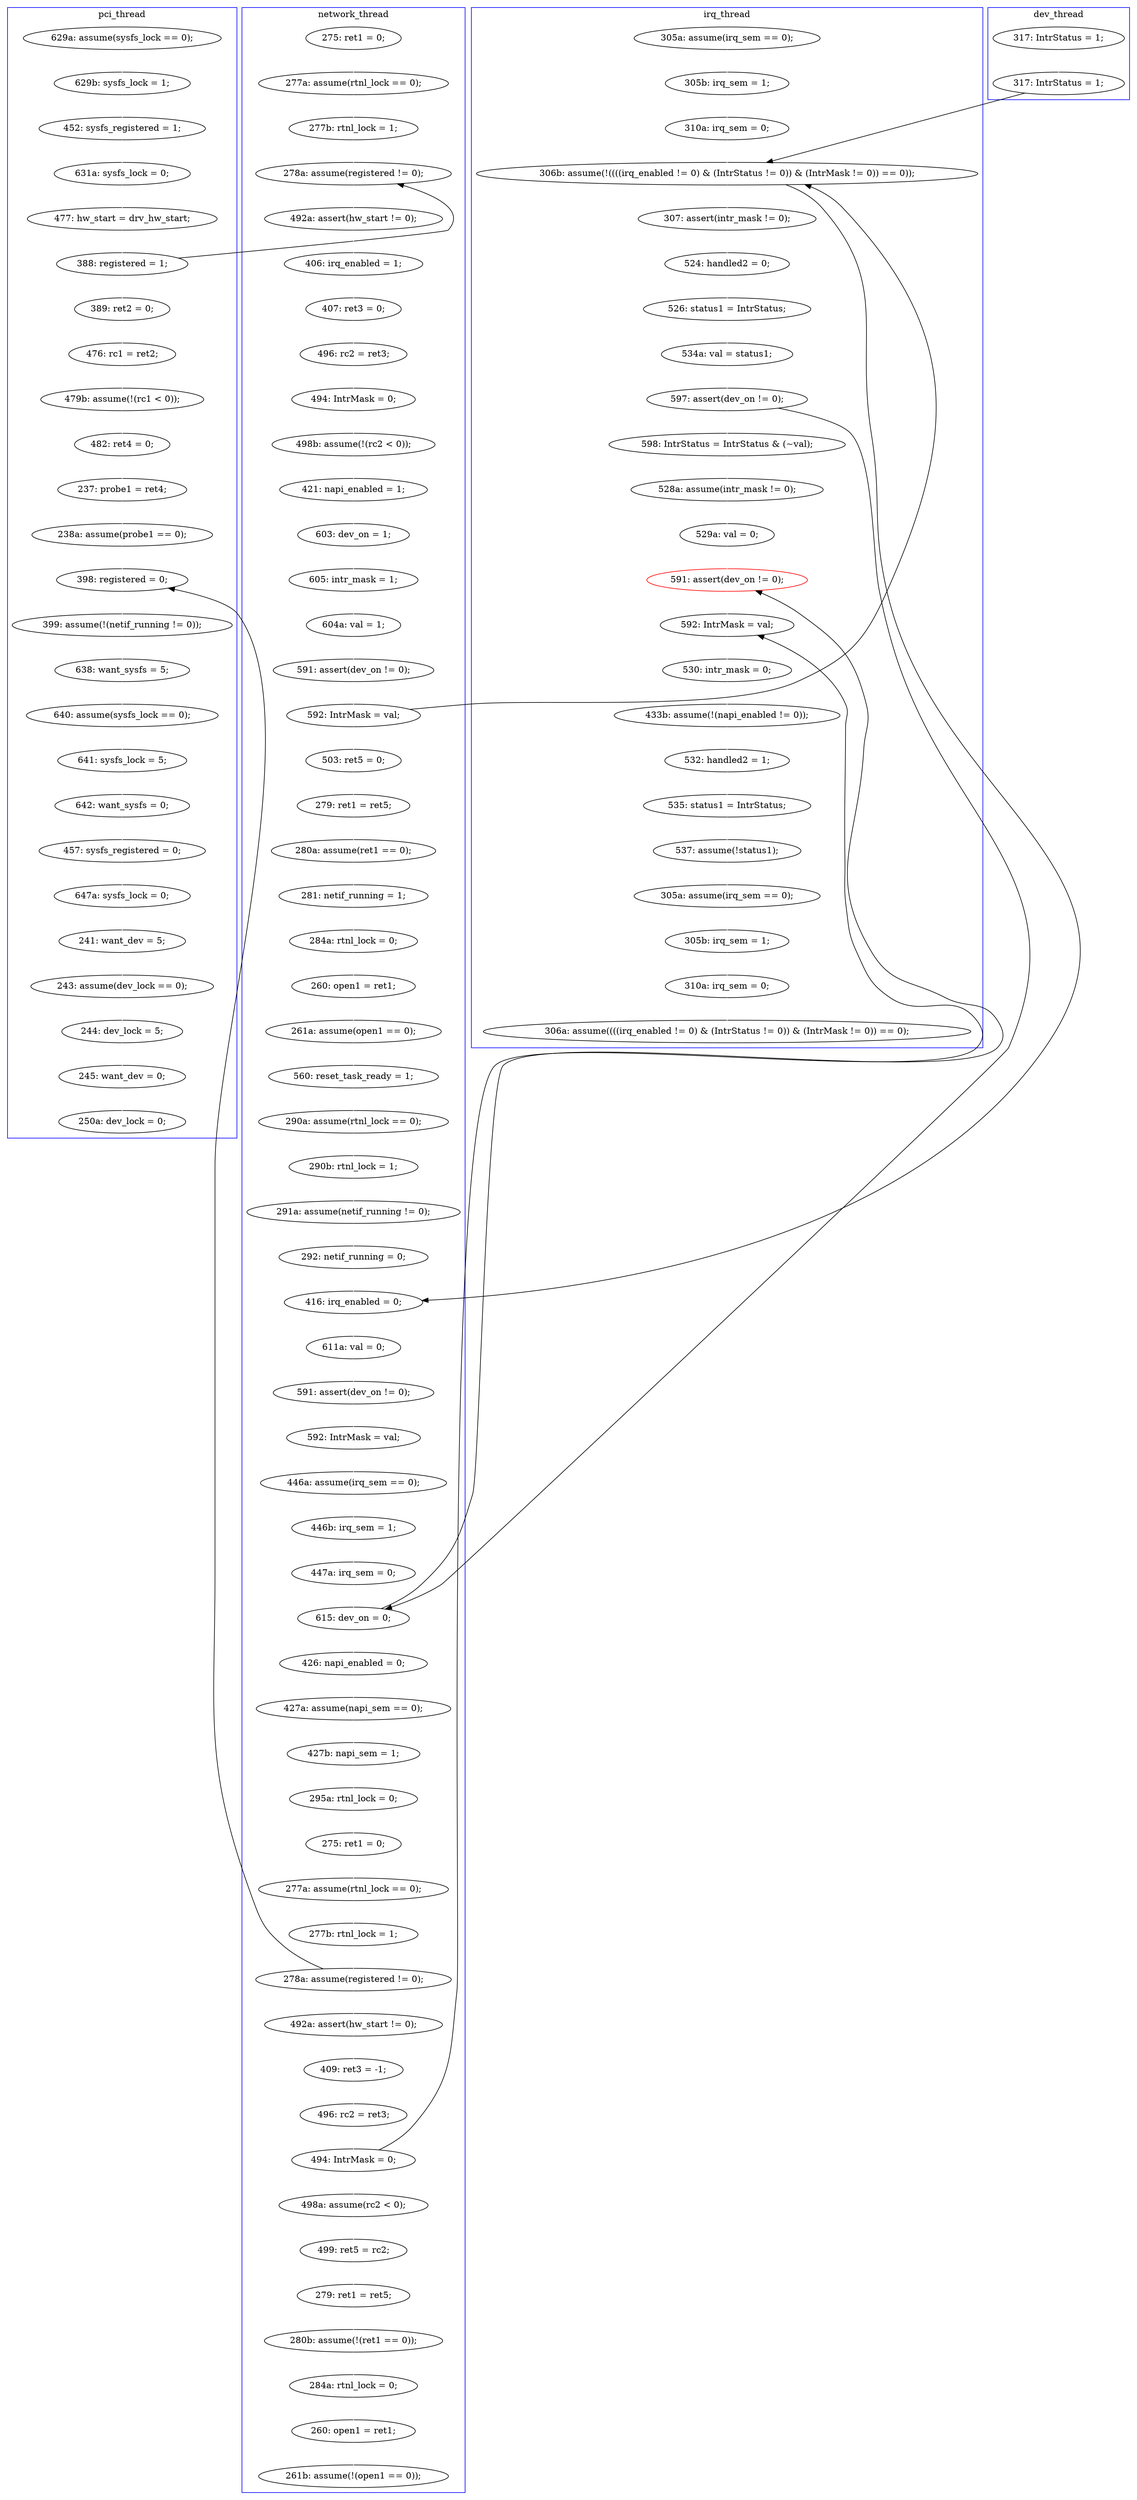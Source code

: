 digraph Counterexample {
	186 -> 192 [color = white, style = solid]
	223 -> 225 [color = white, style = solid]
	108 -> 109 [color = white, style = solid]
	67 -> 78 [color = white, style = solid]
	103 -> 108 [color = white, style = solid]
	193 -> 194 [color = white, style = solid]
	213 -> 220 [color = white, style = solid]
	148 -> 158 [color = white, style = solid]
	66 -> 68 [color = black, style = solid, constraint = false]
	159 -> 177 [color = black, style = solid, constraint = false]
	152 -> 156 [color = white, style = solid]
	128 -> 132 [color = white, style = solid]
	214 -> 217 [color = white, style = solid]
	73 -> 83 [color = white, style = solid]
	68 -> 73 [color = white, style = solid]
	210 -> 214 [color = black, style = solid, constraint = false]
	61 -> 66 [color = white, style = solid]
	252 -> 254 [color = white, style = solid]
	101 -> 121 [color = white, style = solid]
	112 -> 113 [color = white, style = solid]
	243 -> 258 [color = white, style = solid]
	233 -> 234 [color = white, style = solid]
	122 -> 123 [color = white, style = solid]
	110 -> 112 [color = white, style = solid]
	172 -> 173 [color = white, style = solid]
	177 -> 202 [color = black, style = solid, constraint = false]
	258 -> 259 [color = white, style = solid]
	159 -> 160 [color = white, style = solid]
	268 -> 273 [color = white, style = solid]
	56 -> 58 [color = white, style = solid]
	113 -> 116 [color = white, style = solid]
	210 -> 212 [color = white, style = solid]
	278 -> 279 [color = white, style = solid]
	259 -> 260 [color = white, style = solid]
	202 -> 214 [color = white, style = solid]
	85 -> 88 [color = white, style = solid]
	192 -> 193 [color = white, style = solid]
	280 -> 281 [color = white, style = solid]
	117 -> 120 [color = white, style = solid]
	158 -> 165 [color = white, style = solid]
	120 -> 122 [color = white, style = solid]
	137 -> 139 [color = white, style = solid]
	196 -> 242 [color = black, style = solid, constraint = false]
	181 -> 182 [color = white, style = solid]
	260 -> 261 [color = white, style = solid]
	88 -> 242 [color = white, style = solid]
	136 -> 137 [color = white, style = solid]
	106 -> 121 [color = black, style = solid, constraint = false]
	83 -> 84 [color = white, style = solid]
	139 -> 143 [color = white, style = solid]
	44 -> 45 [color = white, style = solid]
	250 -> 251 [color = white, style = solid]
	168 -> 172 [color = white, style = solid]
	231 -> 233 [color = white, style = solid]
	81 -> 82 [color = white, style = solid]
	175 -> 177 [color = white, style = solid]
	166 -> 167 [color = white, style = solid]
	45 -> 56 [color = white, style = solid]
	173 -> 175 [color = white, style = solid]
	66 -> 67 [color = white, style = solid]
	82 -> 85 [color = white, style = solid]
	177 -> 181 [color = white, style = solid]
	58 -> 61 [color = white, style = solid]
	279 -> 280 [color = white, style = solid]
	220 -> 223 [color = white, style = solid]
	143 -> 148 [color = white, style = solid]
	121 -> 148 [color = black, style = solid, constraint = false]
	183 -> 186 [color = white, style = solid]
	125 -> 128 [color = white, style = solid]
	246 -> 250 [color = white, style = solid]
	226 -> 229 [color = white, style = solid]
	234 -> 246 [color = white, style = solid]
	124 -> 150 [color = white, style = solid]
	217 -> 231 [color = white, style = solid]
	93 -> 103 [color = white, style = solid]
	165 -> 168 [color = white, style = solid]
	46 -> 47 [color = white, style = solid]
	98 -> 106 [color = white, style = solid]
	49 -> 68 [color = white, style = solid]
	121 -> 124 [color = white, style = solid]
	207 -> 208 [color = white, style = solid]
	113 -> 121 [color = black, style = solid, constraint = false]
	89 -> 91 [color = white, style = solid]
	281 -> 282 [color = white, style = solid]
	132 -> 136 [color = white, style = solid]
	182 -> 183 [color = white, style = solid]
	212 -> 213 [color = white, style = solid]
	150 -> 152 [color = white, style = solid]
	160 -> 166 [color = white, style = solid]
	78 -> 81 [color = white, style = solid]
	251 -> 252 [color = white, style = solid]
	47 -> 101 [color = white, style = solid]
	194 -> 196 [color = white, style = solid]
	208 -> 210 [color = white, style = solid]
	273 -> 278 [color = white, style = solid]
	91 -> 93 [color = white, style = solid]
	225 -> 226 [color = white, style = solid]
	123 -> 125 [color = white, style = solid]
	261 -> 268 [color = white, style = solid]
	48 -> 49 [color = white, style = solid]
	201 -> 207 [color = white, style = solid]
	84 -> 89 [color = white, style = solid]
	109 -> 110 [color = white, style = solid]
	33 -> 48 [color = white, style = solid]
	116 -> 117 [color = white, style = solid]
	156 -> 159 [color = white, style = solid]
	242 -> 243 [color = white, style = solid]
	196 -> 201 [color = white, style = solid]
	167 -> 202 [color = white, style = solid]
	subgraph cluster7 {
		label = dev_thread
		color = blue
		98  [label = "317: IntrStatus = 1;"]
		106  [label = "317: IntrStatus = 1;"]
	}
	subgraph cluster2 {
		label = network_thread
		color = blue
		123  [label = "284a: rtnl_lock = 0;"]
		220  [label = "279: ret1 = ret5;"]
		192  [label = "275: ret1 = 0;"]
		128  [label = "261a: assume(open1 == 0);"]
		108  [label = "603: dev_on = 1;"]
		186  [label = "295a: rtnl_lock = 0;"]
		225  [label = "284a: rtnl_lock = 0;"]
		172  [label = "446a: assume(irq_sem == 0);"]
		207  [label = "409: ret3 = -1;"]
		120  [label = "280a: assume(ret1 == 0);"]
		73  [label = "492a: assert(hw_start != 0);"]
		148  [label = "416: irq_enabled = 0;"]
		83  [label = "406: irq_enabled = 1;"]
		132  [label = "560: reset_task_ready = 1;"]
		136  [label = "290a: assume(rtnl_lock == 0);"]
		208  [label = "496: rc2 = ret3;"]
		84  [label = "407: ret3 = 0;"]
		113  [label = "592: IntrMask = val;"]
		89  [label = "496: rc2 = ret3;"]
		48  [label = "277a: assume(rtnl_lock == 0);"]
		116  [label = "503: ret5 = 0;"]
		103  [label = "421: napi_enabled = 1;"]
		175  [label = "447a: irq_sem = 0;"]
		226  [label = "260: open1 = ret1;"]
		223  [label = "280b: assume(!(ret1 == 0));"]
		112  [label = "591: assert(dev_on != 0);"]
		183  [label = "427b: napi_sem = 1;"]
		193  [label = "277a: assume(rtnl_lock == 0);"]
		165  [label = "591: assert(dev_on != 0);"]
		139  [label = "291a: assume(netif_running != 0);"]
		196  [label = "278a: assume(registered != 0);"]
		68  [label = "278a: assume(registered != 0);"]
		143  [label = "292: netif_running = 0;"]
		33  [label = "275: ret1 = 0;"]
		125  [label = "260: open1 = ret1;"]
		212  [label = "498a: assume(rc2 < 0);"]
		181  [label = "426: napi_enabled = 0;"]
		201  [label = "492a: assert(hw_start != 0);"]
		194  [label = "277b: rtnl_lock = 1;"]
		168  [label = "592: IntrMask = val;"]
		93  [label = "498b: assume(!(rc2 < 0));"]
		173  [label = "446b: irq_sem = 1;"]
		110  [label = "604a: val = 1;"]
		210  [label = "494: IntrMask = 0;"]
		177  [label = "615: dev_on = 0;"]
		229  [label = "261b: assume(!(open1 == 0));"]
		137  [label = "290b: rtnl_lock = 1;"]
		182  [label = "427a: assume(napi_sem == 0);"]
		49  [label = "277b: rtnl_lock = 1;"]
		91  [label = "494: IntrMask = 0;"]
		117  [label = "279: ret1 = ret5;"]
		122  [label = "281: netif_running = 1;"]
		158  [label = "611a: val = 0;"]
		213  [label = "499: ret5 = rc2;"]
		109  [label = "605: intr_mask = 1;"]
	}
	subgraph cluster3 {
		label = irq_thread
		color = blue
		233  [label = "532: handled2 = 1;"]
		166  [label = "528a: assume(intr_mask != 0);"]
		121  [label = "306b: assume(!((((irq_enabled != 0) & (IntrStatus != 0)) & (IntrMask != 0)) == 0));"]
		214  [label = "592: IntrMask = val;"]
		254  [label = "306a: assume((((irq_enabled != 0) & (IntrStatus != 0)) & (IntrMask != 0)) == 0);"]
		246  [label = "537: assume(!status1);"]
		251  [label = "305b: irq_sem = 1;"]
		252  [label = "310a: irq_sem = 0;"]
		234  [label = "535: status1 = IntrStatus;"]
		250  [label = "305a: assume(irq_sem == 0);"]
		231  [label = "433b: assume(!(napi_enabled != 0));"]
		202  [label = "591: assert(dev_on != 0);", color = red]
		159  [label = "597: assert(dev_on != 0);"]
		160  [label = "598: IntrStatus = IntrStatus & (~val);"]
		47  [label = "305b: irq_sem = 1;"]
		217  [label = "530: intr_mask = 0;"]
		152  [label = "526: status1 = IntrStatus;"]
		150  [label = "524: handled2 = 0;"]
		167  [label = "529a: val = 0;"]
		46  [label = "305a: assume(irq_sem == 0);"]
		124  [label = "307: assert(intr_mask != 0);"]
		156  [label = "534a: val = status1;"]
		101  [label = "310a: irq_sem = 0;"]
	}
	subgraph cluster1 {
		label = pci_thread
		color = blue
		273  [label = "647a: sysfs_lock = 0;"]
		58  [label = "631a: sysfs_lock = 0;"]
		88  [label = "238a: assume(probe1 == 0);"]
		268  [label = "457: sysfs_registered = 0;"]
		243  [label = "399: assume(!(netif_running != 0));"]
		278  [label = "241: want_dev = 5;"]
		260  [label = "641: sysfs_lock = 5;"]
		261  [label = "642: want_sysfs = 0;"]
		282  [label = "250a: dev_lock = 0;"]
		78  [label = "476: rc1 = ret2;"]
		259  [label = "640: assume(sysfs_lock == 0);"]
		66  [label = "388: registered = 1;"]
		280  [label = "244: dev_lock = 5;"]
		258  [label = "638: want_sysfs = 5;"]
		56  [label = "452: sysfs_registered = 1;"]
		82  [label = "482: ret4 = 0;"]
		61  [label = "477: hw_start = drv_hw_start;"]
		281  [label = "245: want_dev = 0;"]
		242  [label = "398: registered = 0;"]
		45  [label = "629b: sysfs_lock = 1;"]
		44  [label = "629a: assume(sysfs_lock == 0);"]
		67  [label = "389: ret2 = 0;"]
		85  [label = "237: probe1 = ret4;"]
		279  [label = "243: assume(dev_lock == 0);"]
		81  [label = "479b: assume(!(rc1 < 0));"]
	}
}
